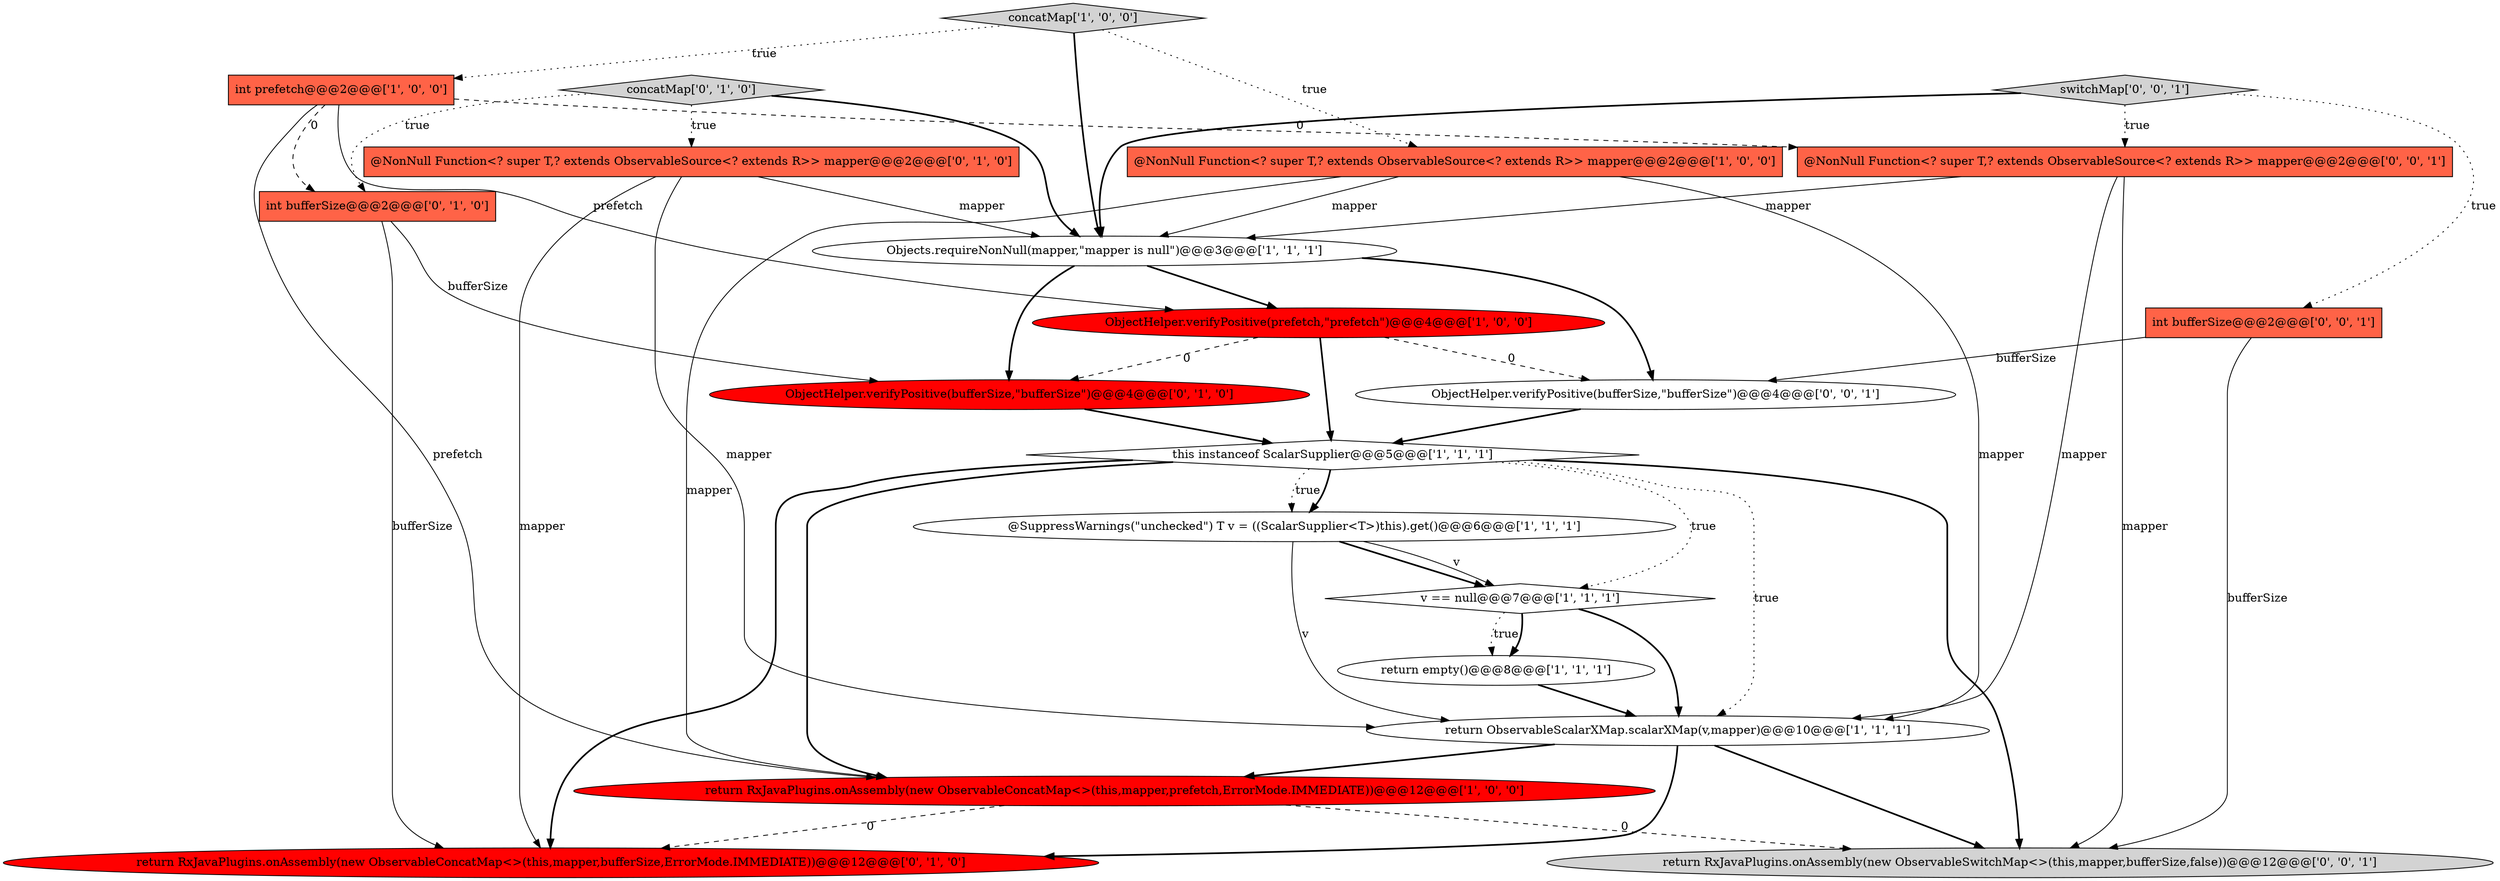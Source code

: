 digraph {
3 [style = filled, label = "v == null@@@7@@@['1', '1', '1']", fillcolor = white, shape = diamond image = "AAA0AAABBB1BBB"];
14 [style = filled, label = "return RxJavaPlugins.onAssembly(new ObservableConcatMap<>(this,mapper,bufferSize,ErrorMode.IMMEDIATE))@@@12@@@['0', '1', '0']", fillcolor = red, shape = ellipse image = "AAA1AAABBB2BBB"];
16 [style = filled, label = "int bufferSize@@@2@@@['0', '0', '1']", fillcolor = tomato, shape = box image = "AAA0AAABBB3BBB"];
4 [style = filled, label = "@NonNull Function<? super T,? extends ObservableSource<? extends R>> mapper@@@2@@@['1', '0', '0']", fillcolor = tomato, shape = box image = "AAA0AAABBB1BBB"];
13 [style = filled, label = "ObjectHelper.verifyPositive(bufferSize,\"bufferSize\")@@@4@@@['0', '1', '0']", fillcolor = red, shape = ellipse image = "AAA1AAABBB2BBB"];
19 [style = filled, label = "ObjectHelper.verifyPositive(bufferSize,\"bufferSize\")@@@4@@@['0', '0', '1']", fillcolor = white, shape = ellipse image = "AAA0AAABBB3BBB"];
5 [style = filled, label = "this instanceof ScalarSupplier@@@5@@@['1', '1', '1']", fillcolor = white, shape = diamond image = "AAA0AAABBB1BBB"];
11 [style = filled, label = "@NonNull Function<? super T,? extends ObservableSource<? extends R>> mapper@@@2@@@['0', '1', '0']", fillcolor = tomato, shape = box image = "AAA0AAABBB2BBB"];
0 [style = filled, label = "concatMap['1', '0', '0']", fillcolor = lightgray, shape = diamond image = "AAA0AAABBB1BBB"];
6 [style = filled, label = "@SuppressWarnings(\"unchecked\") T v = ((ScalarSupplier<T>)this).get()@@@6@@@['1', '1', '1']", fillcolor = white, shape = ellipse image = "AAA0AAABBB1BBB"];
9 [style = filled, label = "return empty()@@@8@@@['1', '1', '1']", fillcolor = white, shape = ellipse image = "AAA0AAABBB1BBB"];
7 [style = filled, label = "return RxJavaPlugins.onAssembly(new ObservableConcatMap<>(this,mapper,prefetch,ErrorMode.IMMEDIATE))@@@12@@@['1', '0', '0']", fillcolor = red, shape = ellipse image = "AAA1AAABBB1BBB"];
17 [style = filled, label = "switchMap['0', '0', '1']", fillcolor = lightgray, shape = diamond image = "AAA0AAABBB3BBB"];
18 [style = filled, label = "@NonNull Function<? super T,? extends ObservableSource<? extends R>> mapper@@@2@@@['0', '0', '1']", fillcolor = tomato, shape = box image = "AAA0AAABBB3BBB"];
15 [style = filled, label = "concatMap['0', '1', '0']", fillcolor = lightgray, shape = diamond image = "AAA0AAABBB2BBB"];
20 [style = filled, label = "return RxJavaPlugins.onAssembly(new ObservableSwitchMap<>(this,mapper,bufferSize,false))@@@12@@@['0', '0', '1']", fillcolor = lightgray, shape = ellipse image = "AAA0AAABBB3BBB"];
12 [style = filled, label = "int bufferSize@@@2@@@['0', '1', '0']", fillcolor = tomato, shape = box image = "AAA1AAABBB2BBB"];
10 [style = filled, label = "Objects.requireNonNull(mapper,\"mapper is null\")@@@3@@@['1', '1', '1']", fillcolor = white, shape = ellipse image = "AAA0AAABBB1BBB"];
2 [style = filled, label = "return ObservableScalarXMap.scalarXMap(v,mapper)@@@10@@@['1', '1', '1']", fillcolor = white, shape = ellipse image = "AAA0AAABBB1BBB"];
1 [style = filled, label = "ObjectHelper.verifyPositive(prefetch,\"prefetch\")@@@4@@@['1', '0', '0']", fillcolor = red, shape = ellipse image = "AAA1AAABBB1BBB"];
8 [style = filled, label = "int prefetch@@@2@@@['1', '0', '0']", fillcolor = tomato, shape = box image = "AAA1AAABBB1BBB"];
1->5 [style = bold, label=""];
17->10 [style = bold, label=""];
6->3 [style = bold, label=""];
15->10 [style = bold, label=""];
2->20 [style = bold, label=""];
16->19 [style = solid, label="bufferSize"];
18->2 [style = solid, label="mapper"];
11->14 [style = solid, label="mapper"];
8->1 [style = solid, label="prefetch"];
12->13 [style = solid, label="bufferSize"];
5->20 [style = bold, label=""];
17->18 [style = dotted, label="true"];
9->2 [style = bold, label=""];
18->20 [style = solid, label="mapper"];
7->14 [style = dashed, label="0"];
10->19 [style = bold, label=""];
0->4 [style = dotted, label="true"];
1->19 [style = dashed, label="0"];
5->6 [style = dotted, label="true"];
7->20 [style = dashed, label="0"];
6->3 [style = solid, label="v"];
11->10 [style = solid, label="mapper"];
8->12 [style = dashed, label="0"];
5->14 [style = bold, label=""];
5->3 [style = dotted, label="true"];
3->9 [style = dotted, label="true"];
4->2 [style = solid, label="mapper"];
4->10 [style = solid, label="mapper"];
6->2 [style = solid, label="v"];
3->9 [style = bold, label=""];
19->5 [style = bold, label=""];
0->8 [style = dotted, label="true"];
11->2 [style = solid, label="mapper"];
17->16 [style = dotted, label="true"];
1->13 [style = dashed, label="0"];
16->20 [style = solid, label="bufferSize"];
0->10 [style = bold, label=""];
5->6 [style = bold, label=""];
3->2 [style = bold, label=""];
10->13 [style = bold, label=""];
2->14 [style = bold, label=""];
15->11 [style = dotted, label="true"];
13->5 [style = bold, label=""];
15->12 [style = dotted, label="true"];
12->14 [style = solid, label="bufferSize"];
5->7 [style = bold, label=""];
8->18 [style = dashed, label="0"];
2->7 [style = bold, label=""];
18->10 [style = solid, label="mapper"];
4->7 [style = solid, label="mapper"];
10->1 [style = bold, label=""];
8->7 [style = solid, label="prefetch"];
5->2 [style = dotted, label="true"];
}
